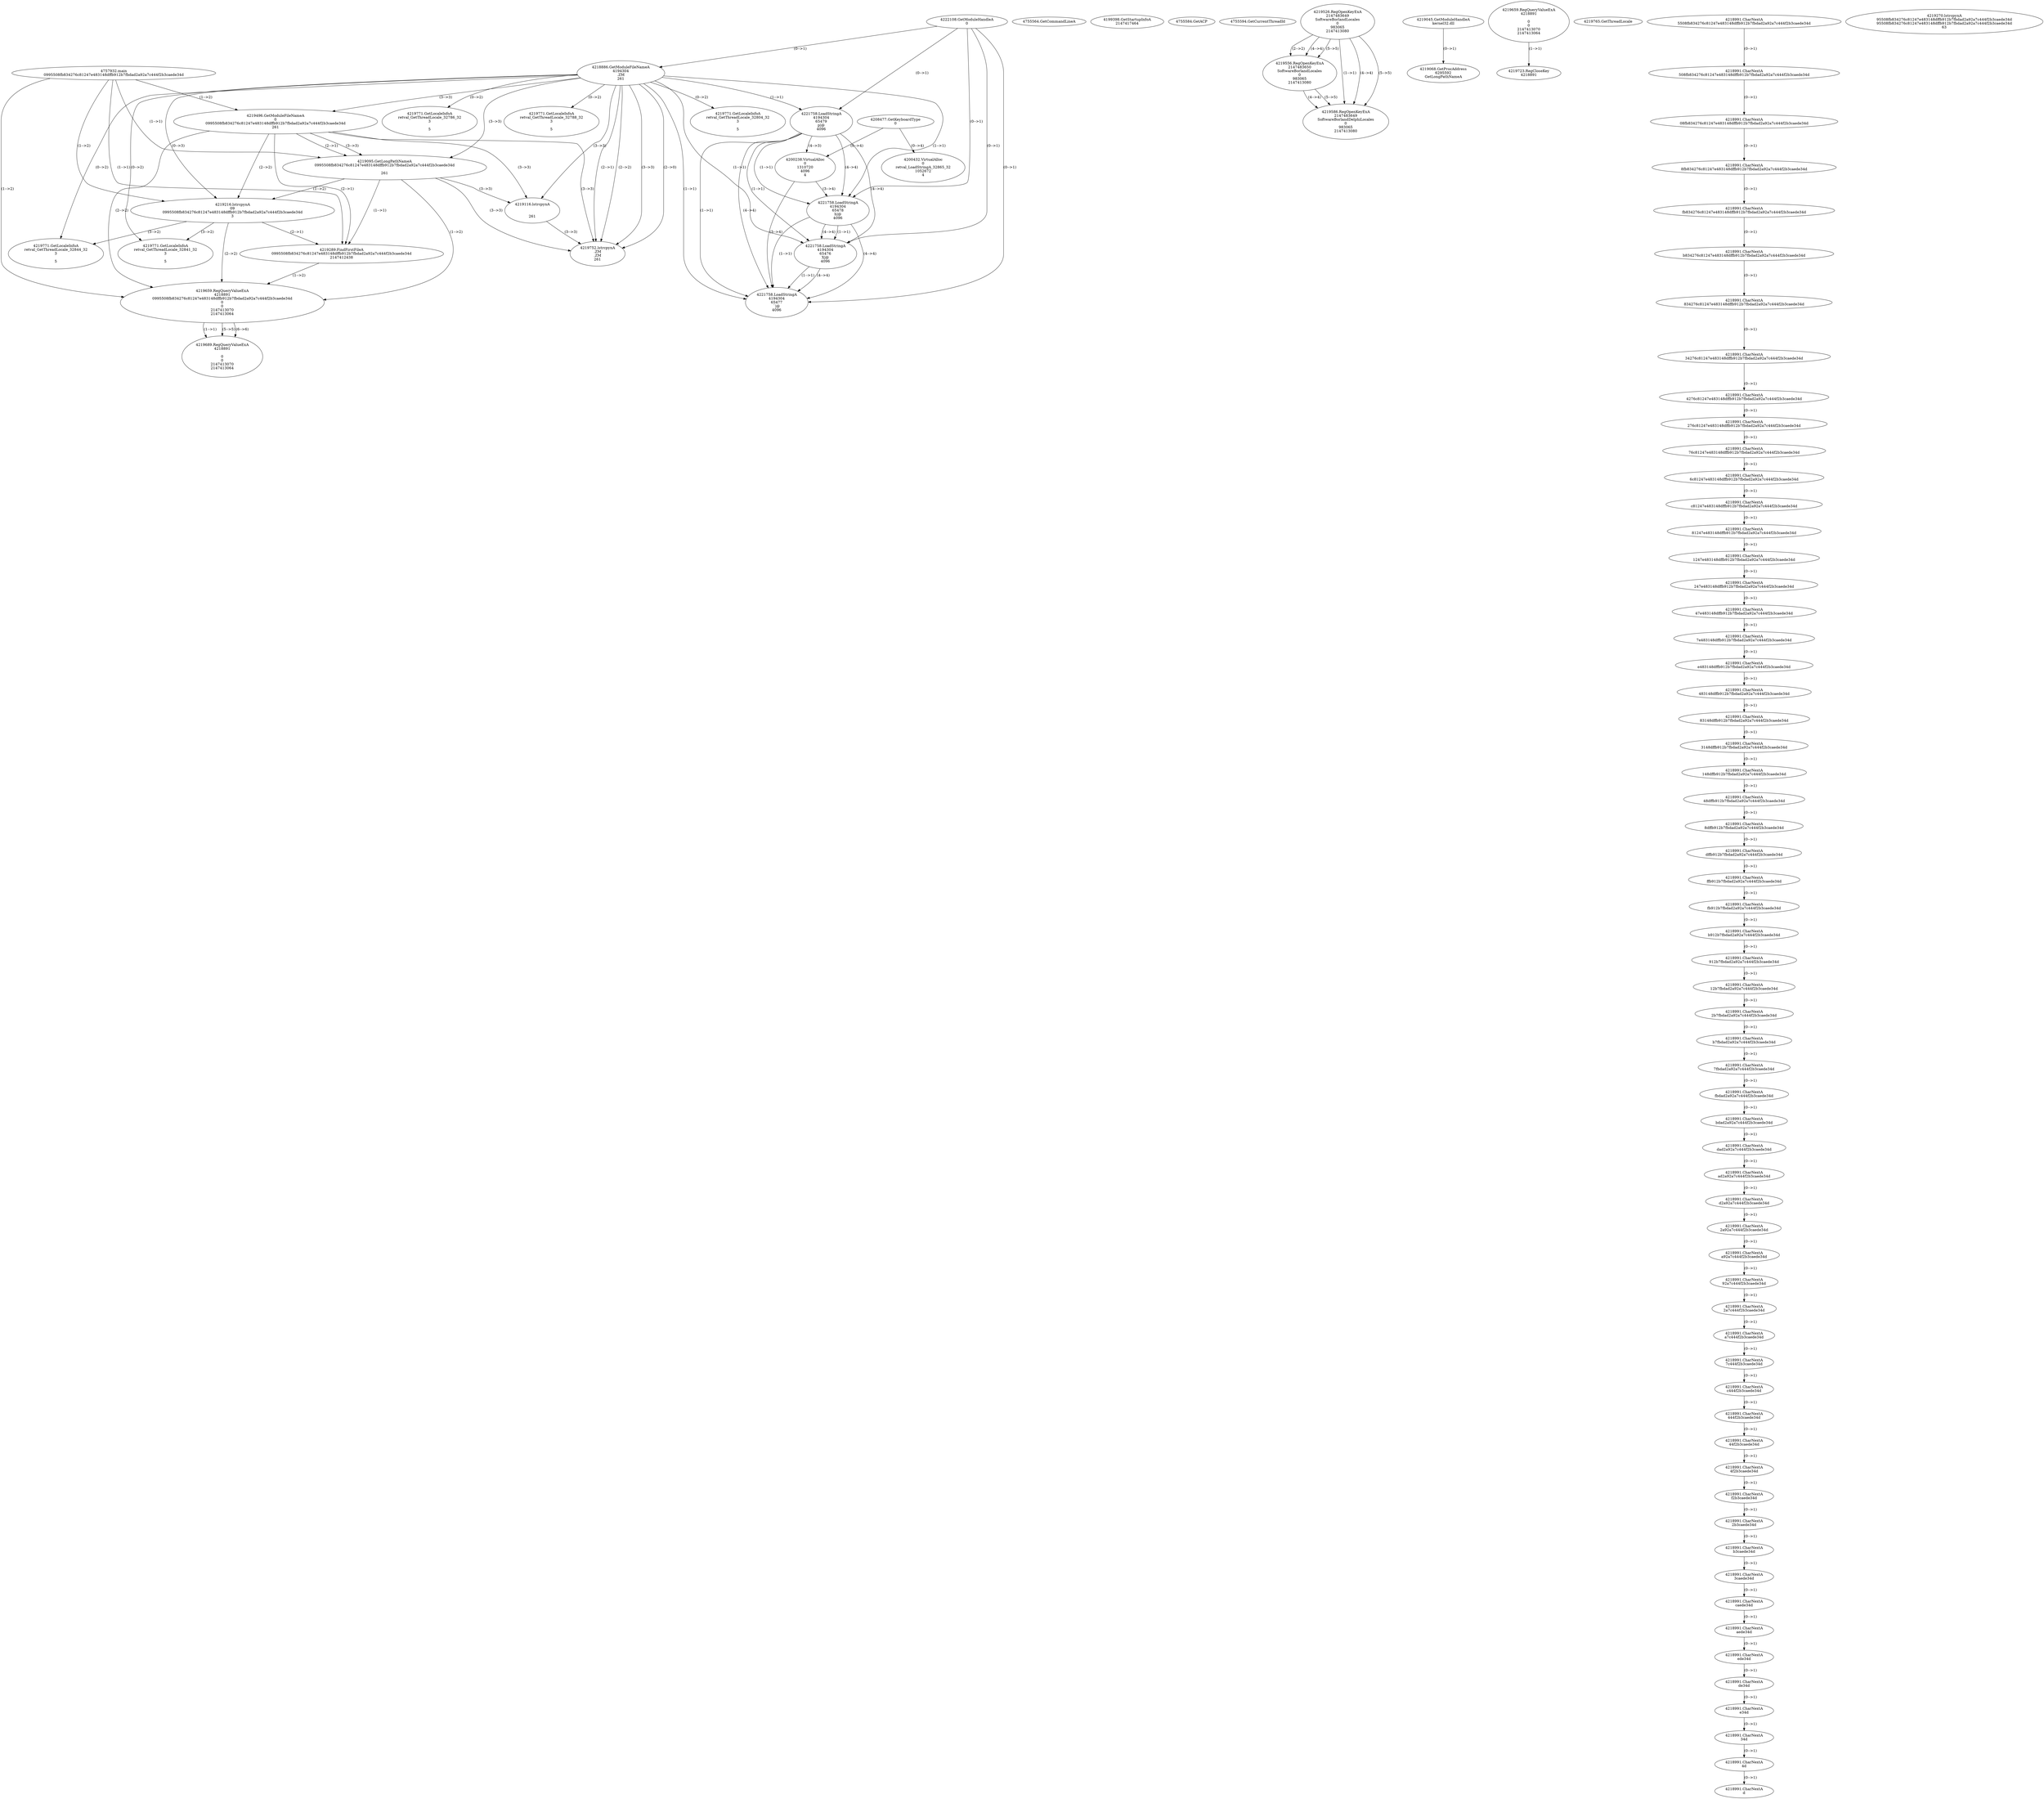 // Global SCDG with merge call
digraph {
	0 [label="4757932.main
0995508fb834276c81247e483148dffb912b7fbdad2a92a7c444f2b3caede34d"]
	1 [label="4222108.GetModuleHandleA
0"]
	2 [label="4208477.GetKeyboardType
0"]
	3 [label="4755564.GetCommandLineA
"]
	4 [label="4199398.GetStartupInfoA
2147417464"]
	5 [label="4755584.GetACP
"]
	6 [label="4755594.GetCurrentThreadId
"]
	7 [label="4218886.GetModuleFileNameA
4194304
.ZM
261"]
	1 -> 7 [label="(0-->1)"]
	8 [label="4219496.GetModuleFileNameA
0
0995508fb834276c81247e483148dffb912b7fbdad2a92a7c444f2b3caede34d
261"]
	0 -> 8 [label="(1-->2)"]
	7 -> 8 [label="(3-->3)"]
	9 [label="4219526.RegOpenKeyExA
2147483649
Software\Borland\Locales
0
983065
2147413080"]
	10 [label="4219556.RegOpenKeyExA
2147483650
Software\Borland\Locales
0
983065
2147413080"]
	9 -> 10 [label="(2-->2)"]
	9 -> 10 [label="(4-->4)"]
	9 -> 10 [label="(5-->5)"]
	11 [label="4219045.GetModuleHandleA
kernel32.dll"]
	12 [label="4219068.GetProcAddress
6295592
GetLongPathNameA"]
	11 -> 12 [label="(0-->1)"]
	13 [label="4219095.GetLongPathNameA
0995508fb834276c81247e483148dffb912b7fbdad2a92a7c444f2b3caede34d

261"]
	0 -> 13 [label="(1-->1)"]
	8 -> 13 [label="(2-->1)"]
	7 -> 13 [label="(3-->3)"]
	8 -> 13 [label="(3-->3)"]
	14 [label="4219116.lstrcpynA


261"]
	7 -> 14 [label="(3-->3)"]
	8 -> 14 [label="(3-->3)"]
	13 -> 14 [label="(3-->3)"]
	15 [label="4219659.RegQueryValueExA
4218891

0
0
2147413070
2147413064"]
	16 [label="4219723.RegCloseKey
4218891"]
	15 -> 16 [label="(1-->1)"]
	17 [label="4219752.lstrcpynA
.ZM
.ZM
261"]
	7 -> 17 [label="(2-->1)"]
	7 -> 17 [label="(2-->2)"]
	7 -> 17 [label="(3-->3)"]
	8 -> 17 [label="(3-->3)"]
	13 -> 17 [label="(3-->3)"]
	14 -> 17 [label="(3-->3)"]
	7 -> 17 [label="(2-->0)"]
	18 [label="4219765.GetThreadLocale
"]
	19 [label="4219771.GetLocaleInfoA
retval_GetThreadLocale_32804_32
3

5"]
	7 -> 19 [label="(0-->2)"]
	20 [label="4221758.LoadStringA
4194304
65479
p|@
4096"]
	1 -> 20 [label="(0-->1)"]
	7 -> 20 [label="(1-->1)"]
	21 [label="4200238.VirtualAlloc
0
1310720
4096
4"]
	20 -> 21 [label="(4-->3)"]
	2 -> 21 [label="(0-->4)"]
	22 [label="4221758.LoadStringA
4194304
65478
h|@
4096"]
	1 -> 22 [label="(0-->1)"]
	7 -> 22 [label="(1-->1)"]
	20 -> 22 [label="(1-->1)"]
	20 -> 22 [label="(4-->4)"]
	21 -> 22 [label="(3-->4)"]
	23 [label="4219586.RegOpenKeyExA
2147483649
Software\Borland\Delphi\Locales
0
983065
2147413080"]
	9 -> 23 [label="(1-->1)"]
	9 -> 23 [label="(4-->4)"]
	10 -> 23 [label="(4-->4)"]
	9 -> 23 [label="(5-->5)"]
	10 -> 23 [label="(5-->5)"]
	24 [label="4219216.lstrcpynA
09
0995508fb834276c81247e483148dffb912b7fbdad2a92a7c444f2b3caede34d
3"]
	0 -> 24 [label="(1-->2)"]
	8 -> 24 [label="(2-->2)"]
	13 -> 24 [label="(1-->2)"]
	7 -> 24 [label="(0-->3)"]
	25 [label="4218991.CharNextA
5508fb834276c81247e483148dffb912b7fbdad2a92a7c444f2b3caede34d"]
	26 [label="4218991.CharNextA
508fb834276c81247e483148dffb912b7fbdad2a92a7c444f2b3caede34d"]
	25 -> 26 [label="(0-->1)"]
	27 [label="4218991.CharNextA
08fb834276c81247e483148dffb912b7fbdad2a92a7c444f2b3caede34d"]
	26 -> 27 [label="(0-->1)"]
	28 [label="4218991.CharNextA
8fb834276c81247e483148dffb912b7fbdad2a92a7c444f2b3caede34d"]
	27 -> 28 [label="(0-->1)"]
	29 [label="4218991.CharNextA
fb834276c81247e483148dffb912b7fbdad2a92a7c444f2b3caede34d"]
	28 -> 29 [label="(0-->1)"]
	30 [label="4218991.CharNextA
b834276c81247e483148dffb912b7fbdad2a92a7c444f2b3caede34d"]
	29 -> 30 [label="(0-->1)"]
	31 [label="4218991.CharNextA
834276c81247e483148dffb912b7fbdad2a92a7c444f2b3caede34d"]
	30 -> 31 [label="(0-->1)"]
	32 [label="4218991.CharNextA
34276c81247e483148dffb912b7fbdad2a92a7c444f2b3caede34d"]
	31 -> 32 [label="(0-->1)"]
	33 [label="4218991.CharNextA
4276c81247e483148dffb912b7fbdad2a92a7c444f2b3caede34d"]
	32 -> 33 [label="(0-->1)"]
	34 [label="4218991.CharNextA
276c81247e483148dffb912b7fbdad2a92a7c444f2b3caede34d"]
	33 -> 34 [label="(0-->1)"]
	35 [label="4218991.CharNextA
76c81247e483148dffb912b7fbdad2a92a7c444f2b3caede34d"]
	34 -> 35 [label="(0-->1)"]
	36 [label="4218991.CharNextA
6c81247e483148dffb912b7fbdad2a92a7c444f2b3caede34d"]
	35 -> 36 [label="(0-->1)"]
	37 [label="4218991.CharNextA
c81247e483148dffb912b7fbdad2a92a7c444f2b3caede34d"]
	36 -> 37 [label="(0-->1)"]
	38 [label="4218991.CharNextA
81247e483148dffb912b7fbdad2a92a7c444f2b3caede34d"]
	37 -> 38 [label="(0-->1)"]
	39 [label="4218991.CharNextA
1247e483148dffb912b7fbdad2a92a7c444f2b3caede34d"]
	38 -> 39 [label="(0-->1)"]
	40 [label="4218991.CharNextA
247e483148dffb912b7fbdad2a92a7c444f2b3caede34d"]
	39 -> 40 [label="(0-->1)"]
	41 [label="4218991.CharNextA
47e483148dffb912b7fbdad2a92a7c444f2b3caede34d"]
	40 -> 41 [label="(0-->1)"]
	42 [label="4218991.CharNextA
7e483148dffb912b7fbdad2a92a7c444f2b3caede34d"]
	41 -> 42 [label="(0-->1)"]
	43 [label="4218991.CharNextA
e483148dffb912b7fbdad2a92a7c444f2b3caede34d"]
	42 -> 43 [label="(0-->1)"]
	44 [label="4218991.CharNextA
483148dffb912b7fbdad2a92a7c444f2b3caede34d"]
	43 -> 44 [label="(0-->1)"]
	45 [label="4218991.CharNextA
83148dffb912b7fbdad2a92a7c444f2b3caede34d"]
	44 -> 45 [label="(0-->1)"]
	46 [label="4218991.CharNextA
3148dffb912b7fbdad2a92a7c444f2b3caede34d"]
	45 -> 46 [label="(0-->1)"]
	47 [label="4218991.CharNextA
148dffb912b7fbdad2a92a7c444f2b3caede34d"]
	46 -> 47 [label="(0-->1)"]
	48 [label="4218991.CharNextA
48dffb912b7fbdad2a92a7c444f2b3caede34d"]
	47 -> 48 [label="(0-->1)"]
	49 [label="4218991.CharNextA
8dffb912b7fbdad2a92a7c444f2b3caede34d"]
	48 -> 49 [label="(0-->1)"]
	50 [label="4218991.CharNextA
dffb912b7fbdad2a92a7c444f2b3caede34d"]
	49 -> 50 [label="(0-->1)"]
	51 [label="4218991.CharNextA
ffb912b7fbdad2a92a7c444f2b3caede34d"]
	50 -> 51 [label="(0-->1)"]
	52 [label="4218991.CharNextA
fb912b7fbdad2a92a7c444f2b3caede34d"]
	51 -> 52 [label="(0-->1)"]
	53 [label="4218991.CharNextA
b912b7fbdad2a92a7c444f2b3caede34d"]
	52 -> 53 [label="(0-->1)"]
	54 [label="4218991.CharNextA
912b7fbdad2a92a7c444f2b3caede34d"]
	53 -> 54 [label="(0-->1)"]
	55 [label="4218991.CharNextA
12b7fbdad2a92a7c444f2b3caede34d"]
	54 -> 55 [label="(0-->1)"]
	56 [label="4218991.CharNextA
2b7fbdad2a92a7c444f2b3caede34d"]
	55 -> 56 [label="(0-->1)"]
	57 [label="4218991.CharNextA
b7fbdad2a92a7c444f2b3caede34d"]
	56 -> 57 [label="(0-->1)"]
	58 [label="4218991.CharNextA
7fbdad2a92a7c444f2b3caede34d"]
	57 -> 58 [label="(0-->1)"]
	59 [label="4218991.CharNextA
fbdad2a92a7c444f2b3caede34d"]
	58 -> 59 [label="(0-->1)"]
	60 [label="4218991.CharNextA
bdad2a92a7c444f2b3caede34d"]
	59 -> 60 [label="(0-->1)"]
	61 [label="4218991.CharNextA
dad2a92a7c444f2b3caede34d"]
	60 -> 61 [label="(0-->1)"]
	62 [label="4218991.CharNextA
ad2a92a7c444f2b3caede34d"]
	61 -> 62 [label="(0-->1)"]
	63 [label="4218991.CharNextA
d2a92a7c444f2b3caede34d"]
	62 -> 63 [label="(0-->1)"]
	64 [label="4218991.CharNextA
2a92a7c444f2b3caede34d"]
	63 -> 64 [label="(0-->1)"]
	65 [label="4218991.CharNextA
a92a7c444f2b3caede34d"]
	64 -> 65 [label="(0-->1)"]
	66 [label="4218991.CharNextA
92a7c444f2b3caede34d"]
	65 -> 66 [label="(0-->1)"]
	67 [label="4218991.CharNextA
2a7c444f2b3caede34d"]
	66 -> 67 [label="(0-->1)"]
	68 [label="4218991.CharNextA
a7c444f2b3caede34d"]
	67 -> 68 [label="(0-->1)"]
	69 [label="4218991.CharNextA
7c444f2b3caede34d"]
	68 -> 69 [label="(0-->1)"]
	70 [label="4218991.CharNextA
c444f2b3caede34d"]
	69 -> 70 [label="(0-->1)"]
	71 [label="4218991.CharNextA
444f2b3caede34d"]
	70 -> 71 [label="(0-->1)"]
	72 [label="4218991.CharNextA
44f2b3caede34d"]
	71 -> 72 [label="(0-->1)"]
	73 [label="4218991.CharNextA
4f2b3caede34d"]
	72 -> 73 [label="(0-->1)"]
	74 [label="4218991.CharNextA
f2b3caede34d"]
	73 -> 74 [label="(0-->1)"]
	75 [label="4218991.CharNextA
2b3caede34d"]
	74 -> 75 [label="(0-->1)"]
	76 [label="4218991.CharNextA
b3caede34d"]
	75 -> 76 [label="(0-->1)"]
	77 [label="4218991.CharNextA
3caede34d"]
	76 -> 77 [label="(0-->1)"]
	78 [label="4218991.CharNextA
caede34d"]
	77 -> 78 [label="(0-->1)"]
	79 [label="4218991.CharNextA
aede34d"]
	78 -> 79 [label="(0-->1)"]
	80 [label="4218991.CharNextA
ede34d"]
	79 -> 80 [label="(0-->1)"]
	81 [label="4218991.CharNextA
de34d"]
	80 -> 81 [label="(0-->1)"]
	82 [label="4218991.CharNextA
e34d"]
	81 -> 82 [label="(0-->1)"]
	83 [label="4218991.CharNextA
34d"]
	82 -> 83 [label="(0-->1)"]
	84 [label="4218991.CharNextA
4d"]
	83 -> 84 [label="(0-->1)"]
	85 [label="4218991.CharNextA
d"]
	84 -> 85 [label="(0-->1)"]
	86 [label="4219270.lstrcpynA
95508fb834276c81247e483148dffb912b7fbdad2a92a7c444f2b3caede34d
95508fb834276c81247e483148dffb912b7fbdad2a92a7c444f2b3caede34d
63"]
	87 [label="4219289.FindFirstFileA
0995508fb834276c81247e483148dffb912b7fbdad2a92a7c444f2b3caede34d
2147412438"]
	0 -> 87 [label="(1-->1)"]
	8 -> 87 [label="(2-->1)"]
	13 -> 87 [label="(1-->1)"]
	24 -> 87 [label="(2-->1)"]
	88 [label="4219659.RegQueryValueExA
4218891
0995508fb834276c81247e483148dffb912b7fbdad2a92a7c444f2b3caede34d
0
0
2147413070
2147413064"]
	0 -> 88 [label="(1-->2)"]
	8 -> 88 [label="(2-->2)"]
	13 -> 88 [label="(1-->2)"]
	24 -> 88 [label="(2-->2)"]
	87 -> 88 [label="(1-->2)"]
	89 [label="4219771.GetLocaleInfoA
retval_GetThreadLocale_32844_32
3

5"]
	7 -> 89 [label="(0-->2)"]
	24 -> 89 [label="(3-->2)"]
	90 [label="4219771.GetLocaleInfoA
retval_GetThreadLocale_32786_32
3

5"]
	7 -> 90 [label="(0-->2)"]
	91 [label="4219689.RegQueryValueExA
4218891

0
0
2147413070
2147413064"]
	88 -> 91 [label="(1-->1)"]
	88 -> 91 [label="(5-->5)"]
	88 -> 91 [label="(6-->6)"]
	92 [label="4219771.GetLocaleInfoA
retval_GetThreadLocale_32841_32
3

5"]
	7 -> 92 [label="(0-->2)"]
	24 -> 92 [label="(3-->2)"]
	93 [label="4200432.VirtualAlloc
0
retval_LoadStringA_32865_32
1052672
4"]
	2 -> 93 [label="(0-->4)"]
	94 [label="4219771.GetLocaleInfoA
retval_GetThreadLocale_32788_32
3

5"]
	7 -> 94 [label="(0-->2)"]
	95 [label="4221758.LoadStringA
4194304
65476
X|@
4096"]
	1 -> 95 [label="(0-->1)"]
	7 -> 95 [label="(1-->1)"]
	20 -> 95 [label="(1-->1)"]
	22 -> 95 [label="(1-->1)"]
	20 -> 95 [label="(4-->4)"]
	22 -> 95 [label="(4-->4)"]
	96 [label="4221758.LoadStringA
4194304
65477
`|@
4096"]
	1 -> 96 [label="(0-->1)"]
	7 -> 96 [label="(1-->1)"]
	20 -> 96 [label="(1-->1)"]
	22 -> 96 [label="(1-->1)"]
	95 -> 96 [label="(1-->1)"]
	20 -> 96 [label="(4-->4)"]
	21 -> 96 [label="(3-->4)"]
	22 -> 96 [label="(4-->4)"]
	95 -> 96 [label="(4-->4)"]
}
